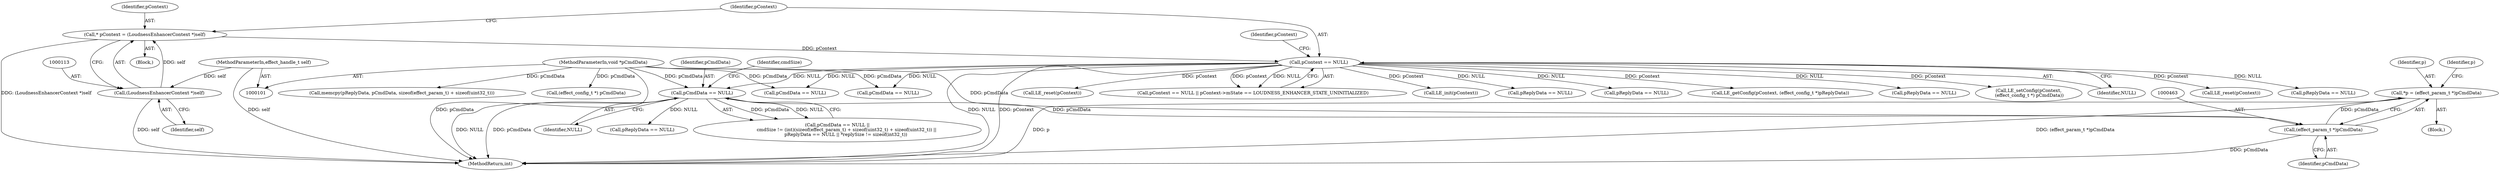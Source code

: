 digraph "0_Android_aeea52da00d210587fb3ed895de3d5f2e0264c88_3@pointer" {
"1000460" [label="(Call,*p = (effect_param_t *)pCmdData)"];
"1000462" [label="(Call,(effect_param_t *)pCmdData)"];
"1000424" [label="(Call,pCmdData == NULL)"];
"1000105" [label="(MethodParameterIn,void *pCmdData)"];
"1000118" [label="(Call,pContext == NULL)"];
"1000110" [label="(Call,* pContext = (LoudnessEnhancerContext *)self)"];
"1000112" [label="(Call,(LoudnessEnhancerContext *)self)"];
"1000102" [label="(MethodParameterIn,effect_handle_t self)"];
"1000424" [label="(Call,pCmdData == NULL)"];
"1000514" [label="(Call,LE_reset(pContext))"];
"1000117" [label="(Call,pContext == NULL || pContext->mState == LOUDNESS_ENHANCER_STATE_UNINITIALIZED)"];
"1000119" [label="(Identifier,pContext)"];
"1000105" [label="(MethodParameterIn,void *pCmdData)"];
"1000110" [label="(Call,* pContext = (LoudnessEnhancerContext *)self)"];
"1000153" [label="(Call,LE_init(pContext))"];
"1000108" [label="(Block,)"];
"1000539" [label="(MethodReturn,int)"];
"1000123" [label="(Identifier,pContext)"];
"1000118" [label="(Call,pContext == NULL)"];
"1000462" [label="(Call,(effect_param_t *)pCmdData)"];
"1000136" [label="(Call,pReplyData == NULL)"];
"1000332" [label="(Call,memcpy(pReplyData, pCmdData, sizeof(effect_param_t) + sizeof(uint32_t)))"];
"1000258" [label="(Call,pReplyData == NULL)"];
"1000464" [label="(Identifier,pCmdData)"];
"1000421" [label="(Block,)"];
"1000206" [label="(Call,LE_getConfig(pContext, (effect_config_t *)pReplyData))"];
"1000219" [label="(Call,pReplyData == NULL)"];
"1000111" [label="(Identifier,pContext)"];
"1000469" [label="(Identifier,p)"];
"1000185" [label="(Call,LE_setConfig(pContext,\n (effect_config_t *) pCmdData))"];
"1000112" [label="(Call,(LoudnessEnhancerContext *)self)"];
"1000425" [label="(Identifier,pCmdData)"];
"1000298" [label="(Call,pCmdData == NULL)"];
"1000429" [label="(Identifier,cmdSize)"];
"1000187" [label="(Call,(effect_config_t *) pCmdData)"];
"1000423" [label="(Call,pCmdData == NULL ||\n             cmdSize != (int)(sizeof(effect_param_t) + sizeof(uint32_t) + sizeof(uint32_t)) ||\n            pReplyData == NULL || *replySize != sizeof(int32_t))"];
"1000102" [label="(MethodParameterIn,effect_handle_t self)"];
"1000120" [label="(Identifier,NULL)"];
"1000461" [label="(Identifier,p)"];
"1000114" [label="(Identifier,self)"];
"1000460" [label="(Call,*p = (effect_param_t *)pCmdData)"];
"1000159" [label="(Call,pCmdData == NULL)"];
"1000213" [label="(Call,LE_reset(pContext))"];
"1000194" [label="(Call,pReplyData == NULL)"];
"1000426" [label="(Identifier,NULL)"];
"1000441" [label="(Call,pReplyData == NULL)"];
"1000460" -> "1000421"  [label="AST: "];
"1000460" -> "1000462"  [label="CFG: "];
"1000461" -> "1000460"  [label="AST: "];
"1000462" -> "1000460"  [label="AST: "];
"1000469" -> "1000460"  [label="CFG: "];
"1000460" -> "1000539"  [label="DDG: p"];
"1000460" -> "1000539"  [label="DDG: (effect_param_t *)pCmdData"];
"1000462" -> "1000460"  [label="DDG: pCmdData"];
"1000462" -> "1000464"  [label="CFG: "];
"1000463" -> "1000462"  [label="AST: "];
"1000464" -> "1000462"  [label="AST: "];
"1000462" -> "1000539"  [label="DDG: pCmdData"];
"1000424" -> "1000462"  [label="DDG: pCmdData"];
"1000105" -> "1000462"  [label="DDG: pCmdData"];
"1000424" -> "1000423"  [label="AST: "];
"1000424" -> "1000426"  [label="CFG: "];
"1000425" -> "1000424"  [label="AST: "];
"1000426" -> "1000424"  [label="AST: "];
"1000429" -> "1000424"  [label="CFG: "];
"1000423" -> "1000424"  [label="CFG: "];
"1000424" -> "1000539"  [label="DDG: NULL"];
"1000424" -> "1000539"  [label="DDG: pCmdData"];
"1000424" -> "1000423"  [label="DDG: pCmdData"];
"1000424" -> "1000423"  [label="DDG: NULL"];
"1000105" -> "1000424"  [label="DDG: pCmdData"];
"1000118" -> "1000424"  [label="DDG: NULL"];
"1000424" -> "1000441"  [label="DDG: NULL"];
"1000105" -> "1000101"  [label="AST: "];
"1000105" -> "1000539"  [label="DDG: pCmdData"];
"1000105" -> "1000159"  [label="DDG: pCmdData"];
"1000105" -> "1000187"  [label="DDG: pCmdData"];
"1000105" -> "1000298"  [label="DDG: pCmdData"];
"1000105" -> "1000332"  [label="DDG: pCmdData"];
"1000118" -> "1000117"  [label="AST: "];
"1000118" -> "1000120"  [label="CFG: "];
"1000119" -> "1000118"  [label="AST: "];
"1000120" -> "1000118"  [label="AST: "];
"1000123" -> "1000118"  [label="CFG: "];
"1000117" -> "1000118"  [label="CFG: "];
"1000118" -> "1000539"  [label="DDG: NULL"];
"1000118" -> "1000539"  [label="DDG: pContext"];
"1000118" -> "1000117"  [label="DDG: pContext"];
"1000118" -> "1000117"  [label="DDG: NULL"];
"1000110" -> "1000118"  [label="DDG: pContext"];
"1000118" -> "1000136"  [label="DDG: NULL"];
"1000118" -> "1000153"  [label="DDG: pContext"];
"1000118" -> "1000159"  [label="DDG: NULL"];
"1000118" -> "1000185"  [label="DDG: pContext"];
"1000118" -> "1000194"  [label="DDG: NULL"];
"1000118" -> "1000206"  [label="DDG: pContext"];
"1000118" -> "1000213"  [label="DDG: pContext"];
"1000118" -> "1000219"  [label="DDG: NULL"];
"1000118" -> "1000258"  [label="DDG: NULL"];
"1000118" -> "1000298"  [label="DDG: NULL"];
"1000118" -> "1000514"  [label="DDG: pContext"];
"1000110" -> "1000108"  [label="AST: "];
"1000110" -> "1000112"  [label="CFG: "];
"1000111" -> "1000110"  [label="AST: "];
"1000112" -> "1000110"  [label="AST: "];
"1000119" -> "1000110"  [label="CFG: "];
"1000110" -> "1000539"  [label="DDG: (LoudnessEnhancerContext *)self"];
"1000112" -> "1000110"  [label="DDG: self"];
"1000112" -> "1000114"  [label="CFG: "];
"1000113" -> "1000112"  [label="AST: "];
"1000114" -> "1000112"  [label="AST: "];
"1000112" -> "1000539"  [label="DDG: self"];
"1000102" -> "1000112"  [label="DDG: self"];
"1000102" -> "1000101"  [label="AST: "];
"1000102" -> "1000539"  [label="DDG: self"];
}
